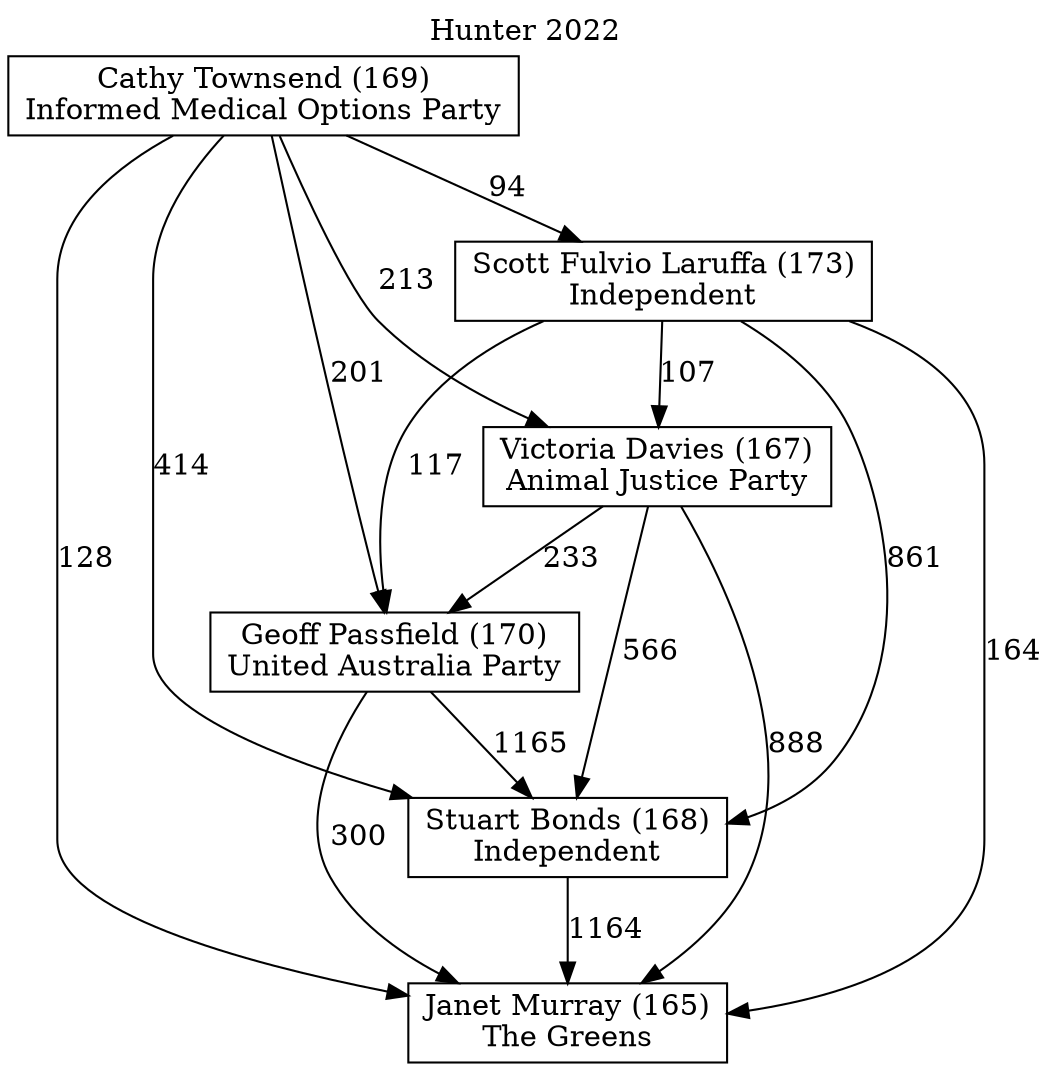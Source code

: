 // House preference flow
digraph "Janet Murray (165)_Hunter_2022" {
	graph [label="Hunter 2022" labelloc=t mclimit=10]
	node [shape=box]
	"Cathy Townsend (169)" [label="Cathy Townsend (169)
Informed Medical Options Party"]
	"Geoff Passfield (170)" [label="Geoff Passfield (170)
United Australia Party"]
	"Janet Murray (165)" [label="Janet Murray (165)
The Greens"]
	"Scott Fulvio Laruffa (173)" [label="Scott Fulvio Laruffa (173)
Independent"]
	"Stuart Bonds (168)" [label="Stuart Bonds (168)
Independent"]
	"Victoria Davies (167)" [label="Victoria Davies (167)
Animal Justice Party"]
	"Cathy Townsend (169)" -> "Geoff Passfield (170)" [label=201]
	"Cathy Townsend (169)" -> "Janet Murray (165)" [label=128]
	"Cathy Townsend (169)" -> "Scott Fulvio Laruffa (173)" [label=94]
	"Cathy Townsend (169)" -> "Stuart Bonds (168)" [label=414]
	"Cathy Townsend (169)" -> "Victoria Davies (167)" [label=213]
	"Geoff Passfield (170)" -> "Janet Murray (165)" [label=300]
	"Geoff Passfield (170)" -> "Stuart Bonds (168)" [label=1165]
	"Scott Fulvio Laruffa (173)" -> "Geoff Passfield (170)" [label=117]
	"Scott Fulvio Laruffa (173)" -> "Janet Murray (165)" [label=164]
	"Scott Fulvio Laruffa (173)" -> "Stuart Bonds (168)" [label=861]
	"Scott Fulvio Laruffa (173)" -> "Victoria Davies (167)" [label=107]
	"Stuart Bonds (168)" -> "Janet Murray (165)" [label=1164]
	"Victoria Davies (167)" -> "Geoff Passfield (170)" [label=233]
	"Victoria Davies (167)" -> "Janet Murray (165)" [label=888]
	"Victoria Davies (167)" -> "Stuart Bonds (168)" [label=566]
}
